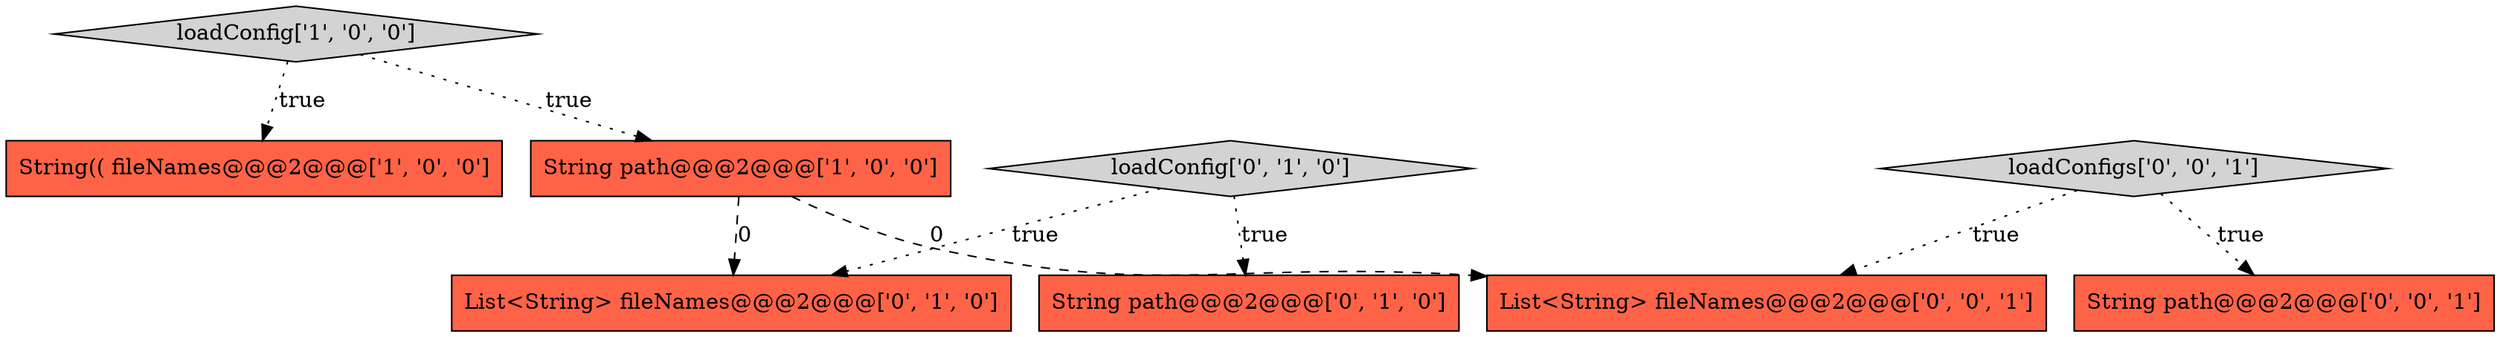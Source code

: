 digraph {
1 [style = filled, label = "String(( fileNames@@@2@@@['1', '0', '0']", fillcolor = tomato, shape = box image = "AAA0AAABBB1BBB"];
6 [style = filled, label = "String path@@@2@@@['0', '0', '1']", fillcolor = tomato, shape = box image = "AAA0AAABBB3BBB"];
2 [style = filled, label = "String path@@@2@@@['1', '0', '0']", fillcolor = tomato, shape = box image = "AAA1AAABBB1BBB"];
8 [style = filled, label = "loadConfigs['0', '0', '1']", fillcolor = lightgray, shape = diamond image = "AAA0AAABBB3BBB"];
0 [style = filled, label = "loadConfig['1', '0', '0']", fillcolor = lightgray, shape = diamond image = "AAA0AAABBB1BBB"];
4 [style = filled, label = "String path@@@2@@@['0', '1', '0']", fillcolor = tomato, shape = box image = "AAA0AAABBB2BBB"];
5 [style = filled, label = "List<String> fileNames@@@2@@@['0', '1', '0']", fillcolor = tomato, shape = box image = "AAA1AAABBB2BBB"];
3 [style = filled, label = "loadConfig['0', '1', '0']", fillcolor = lightgray, shape = diamond image = "AAA0AAABBB2BBB"];
7 [style = filled, label = "List<String> fileNames@@@2@@@['0', '0', '1']", fillcolor = tomato, shape = box image = "AAA0AAABBB3BBB"];
3->4 [style = dotted, label="true"];
8->7 [style = dotted, label="true"];
2->5 [style = dashed, label="0"];
3->5 [style = dotted, label="true"];
0->2 [style = dotted, label="true"];
8->6 [style = dotted, label="true"];
2->7 [style = dashed, label="0"];
0->1 [style = dotted, label="true"];
}

